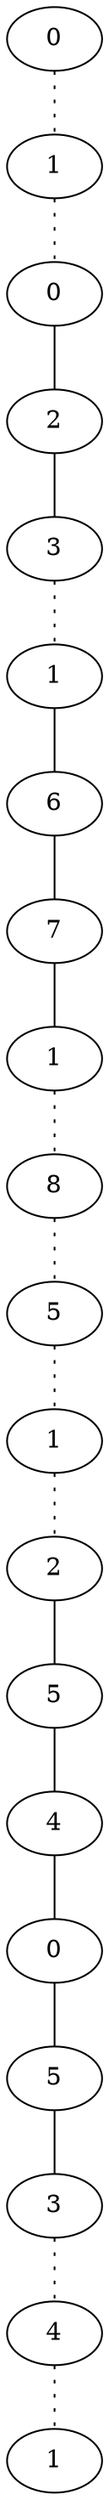graph {
a0[label=0];
a1[label=1];
a2[label=0];
a3[label=2];
a4[label=3];
a5[label=1];
a6[label=6];
a7[label=7];
a8[label=1];
a9[label=8];
a10[label=5];
a11[label=1];
a12[label=2];
a13[label=5];
a14[label=4];
a15[label=0];
a16[label=5];
a17[label=3];
a18[label=4];
a19[label=1];
a0 -- a1 [style=dotted];
a1 -- a2 [style=dotted];
a2 -- a3;
a3 -- a4;
a4 -- a5 [style=dotted];
a5 -- a6;
a6 -- a7;
a7 -- a8;
a8 -- a9 [style=dotted];
a9 -- a10 [style=dotted];
a10 -- a11 [style=dotted];
a11 -- a12 [style=dotted];
a12 -- a13;
a13 -- a14;
a14 -- a15;
a15 -- a16;
a16 -- a17;
a17 -- a18 [style=dotted];
a18 -- a19 [style=dotted];
}
